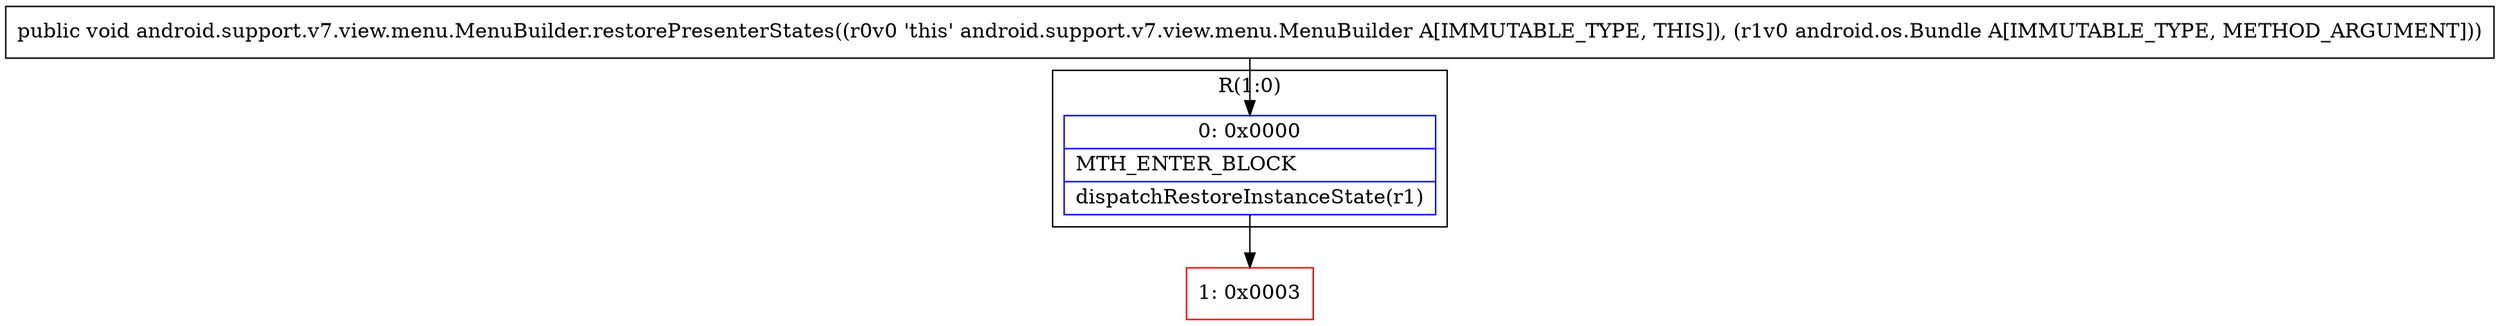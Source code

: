 digraph "CFG forandroid.support.v7.view.menu.MenuBuilder.restorePresenterStates(Landroid\/os\/Bundle;)V" {
subgraph cluster_Region_406605176 {
label = "R(1:0)";
node [shape=record,color=blue];
Node_0 [shape=record,label="{0\:\ 0x0000|MTH_ENTER_BLOCK\l|dispatchRestoreInstanceState(r1)\l}"];
}
Node_1 [shape=record,color=red,label="{1\:\ 0x0003}"];
MethodNode[shape=record,label="{public void android.support.v7.view.menu.MenuBuilder.restorePresenterStates((r0v0 'this' android.support.v7.view.menu.MenuBuilder A[IMMUTABLE_TYPE, THIS]), (r1v0 android.os.Bundle A[IMMUTABLE_TYPE, METHOD_ARGUMENT])) }"];
MethodNode -> Node_0;
Node_0 -> Node_1;
}

